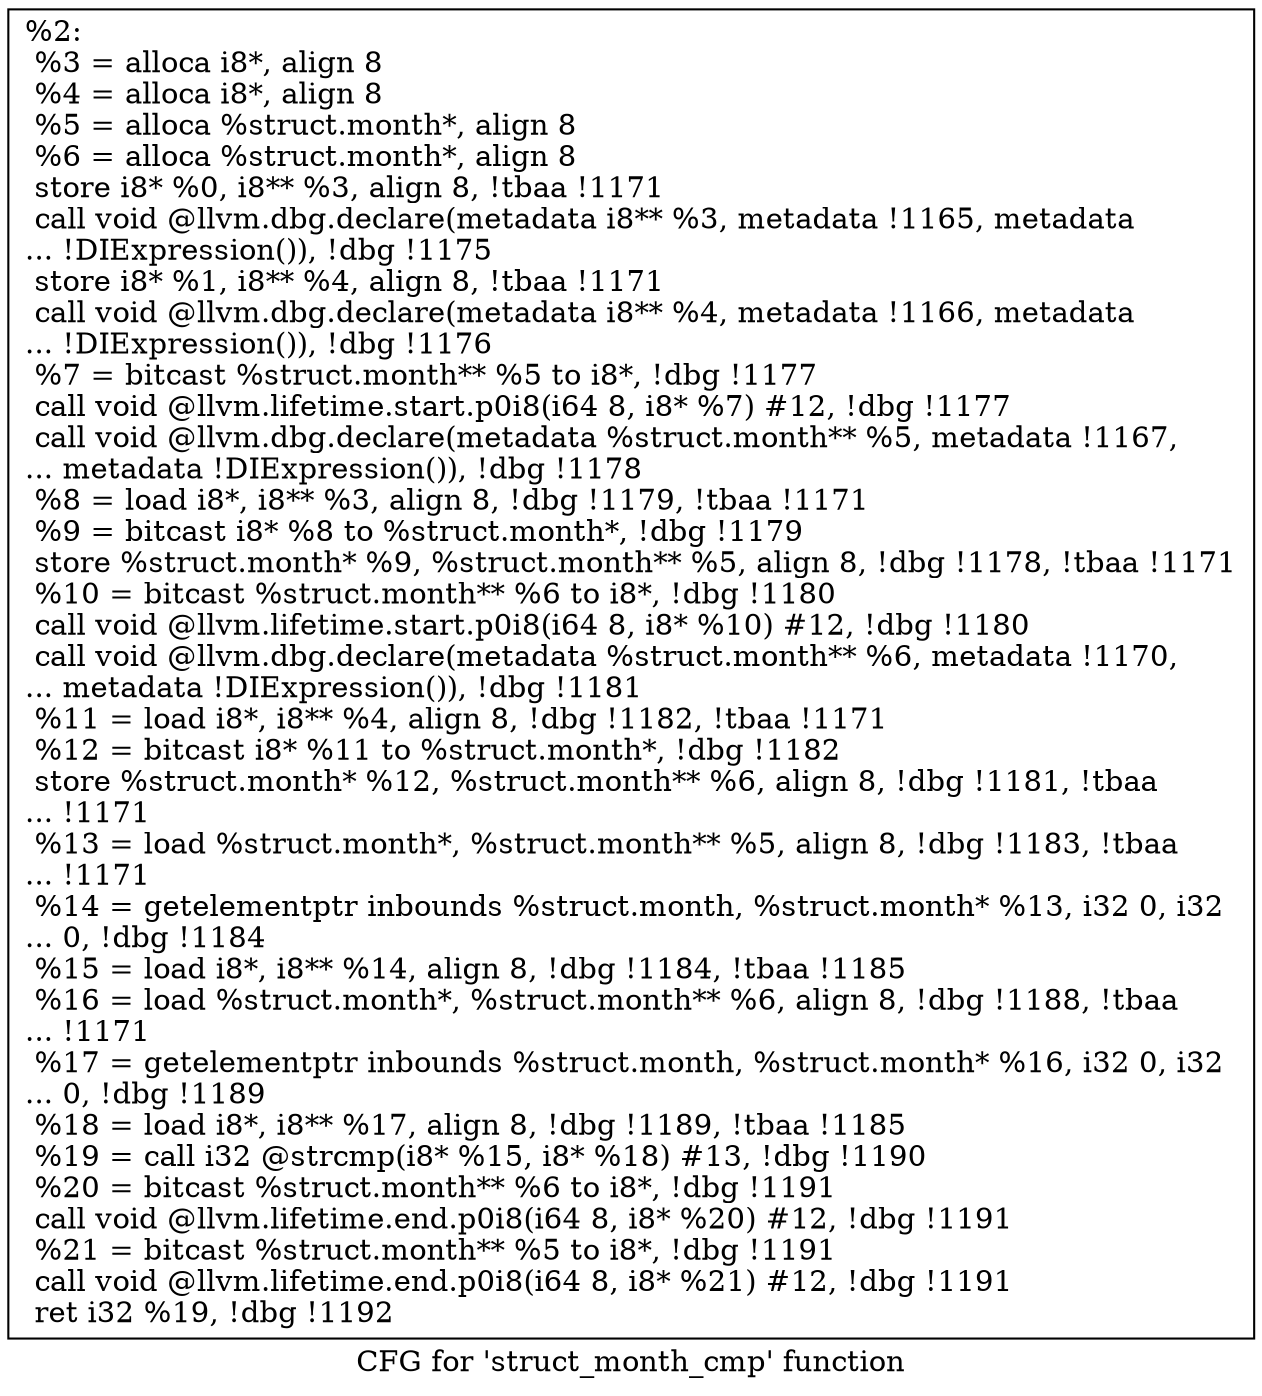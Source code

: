 digraph "CFG for 'struct_month_cmp' function" {
	label="CFG for 'struct_month_cmp' function";

	Node0x168ebf0 [shape=record,label="{%2:\l  %3 = alloca i8*, align 8\l  %4 = alloca i8*, align 8\l  %5 = alloca %struct.month*, align 8\l  %6 = alloca %struct.month*, align 8\l  store i8* %0, i8** %3, align 8, !tbaa !1171\l  call void @llvm.dbg.declare(metadata i8** %3, metadata !1165, metadata\l... !DIExpression()), !dbg !1175\l  store i8* %1, i8** %4, align 8, !tbaa !1171\l  call void @llvm.dbg.declare(metadata i8** %4, metadata !1166, metadata\l... !DIExpression()), !dbg !1176\l  %7 = bitcast %struct.month** %5 to i8*, !dbg !1177\l  call void @llvm.lifetime.start.p0i8(i64 8, i8* %7) #12, !dbg !1177\l  call void @llvm.dbg.declare(metadata %struct.month** %5, metadata !1167,\l... metadata !DIExpression()), !dbg !1178\l  %8 = load i8*, i8** %3, align 8, !dbg !1179, !tbaa !1171\l  %9 = bitcast i8* %8 to %struct.month*, !dbg !1179\l  store %struct.month* %9, %struct.month** %5, align 8, !dbg !1178, !tbaa !1171\l  %10 = bitcast %struct.month** %6 to i8*, !dbg !1180\l  call void @llvm.lifetime.start.p0i8(i64 8, i8* %10) #12, !dbg !1180\l  call void @llvm.dbg.declare(metadata %struct.month** %6, metadata !1170,\l... metadata !DIExpression()), !dbg !1181\l  %11 = load i8*, i8** %4, align 8, !dbg !1182, !tbaa !1171\l  %12 = bitcast i8* %11 to %struct.month*, !dbg !1182\l  store %struct.month* %12, %struct.month** %6, align 8, !dbg !1181, !tbaa\l... !1171\l  %13 = load %struct.month*, %struct.month** %5, align 8, !dbg !1183, !tbaa\l... !1171\l  %14 = getelementptr inbounds %struct.month, %struct.month* %13, i32 0, i32\l... 0, !dbg !1184\l  %15 = load i8*, i8** %14, align 8, !dbg !1184, !tbaa !1185\l  %16 = load %struct.month*, %struct.month** %6, align 8, !dbg !1188, !tbaa\l... !1171\l  %17 = getelementptr inbounds %struct.month, %struct.month* %16, i32 0, i32\l... 0, !dbg !1189\l  %18 = load i8*, i8** %17, align 8, !dbg !1189, !tbaa !1185\l  %19 = call i32 @strcmp(i8* %15, i8* %18) #13, !dbg !1190\l  %20 = bitcast %struct.month** %6 to i8*, !dbg !1191\l  call void @llvm.lifetime.end.p0i8(i64 8, i8* %20) #12, !dbg !1191\l  %21 = bitcast %struct.month** %5 to i8*, !dbg !1191\l  call void @llvm.lifetime.end.p0i8(i64 8, i8* %21) #12, !dbg !1191\l  ret i32 %19, !dbg !1192\l}"];
}
